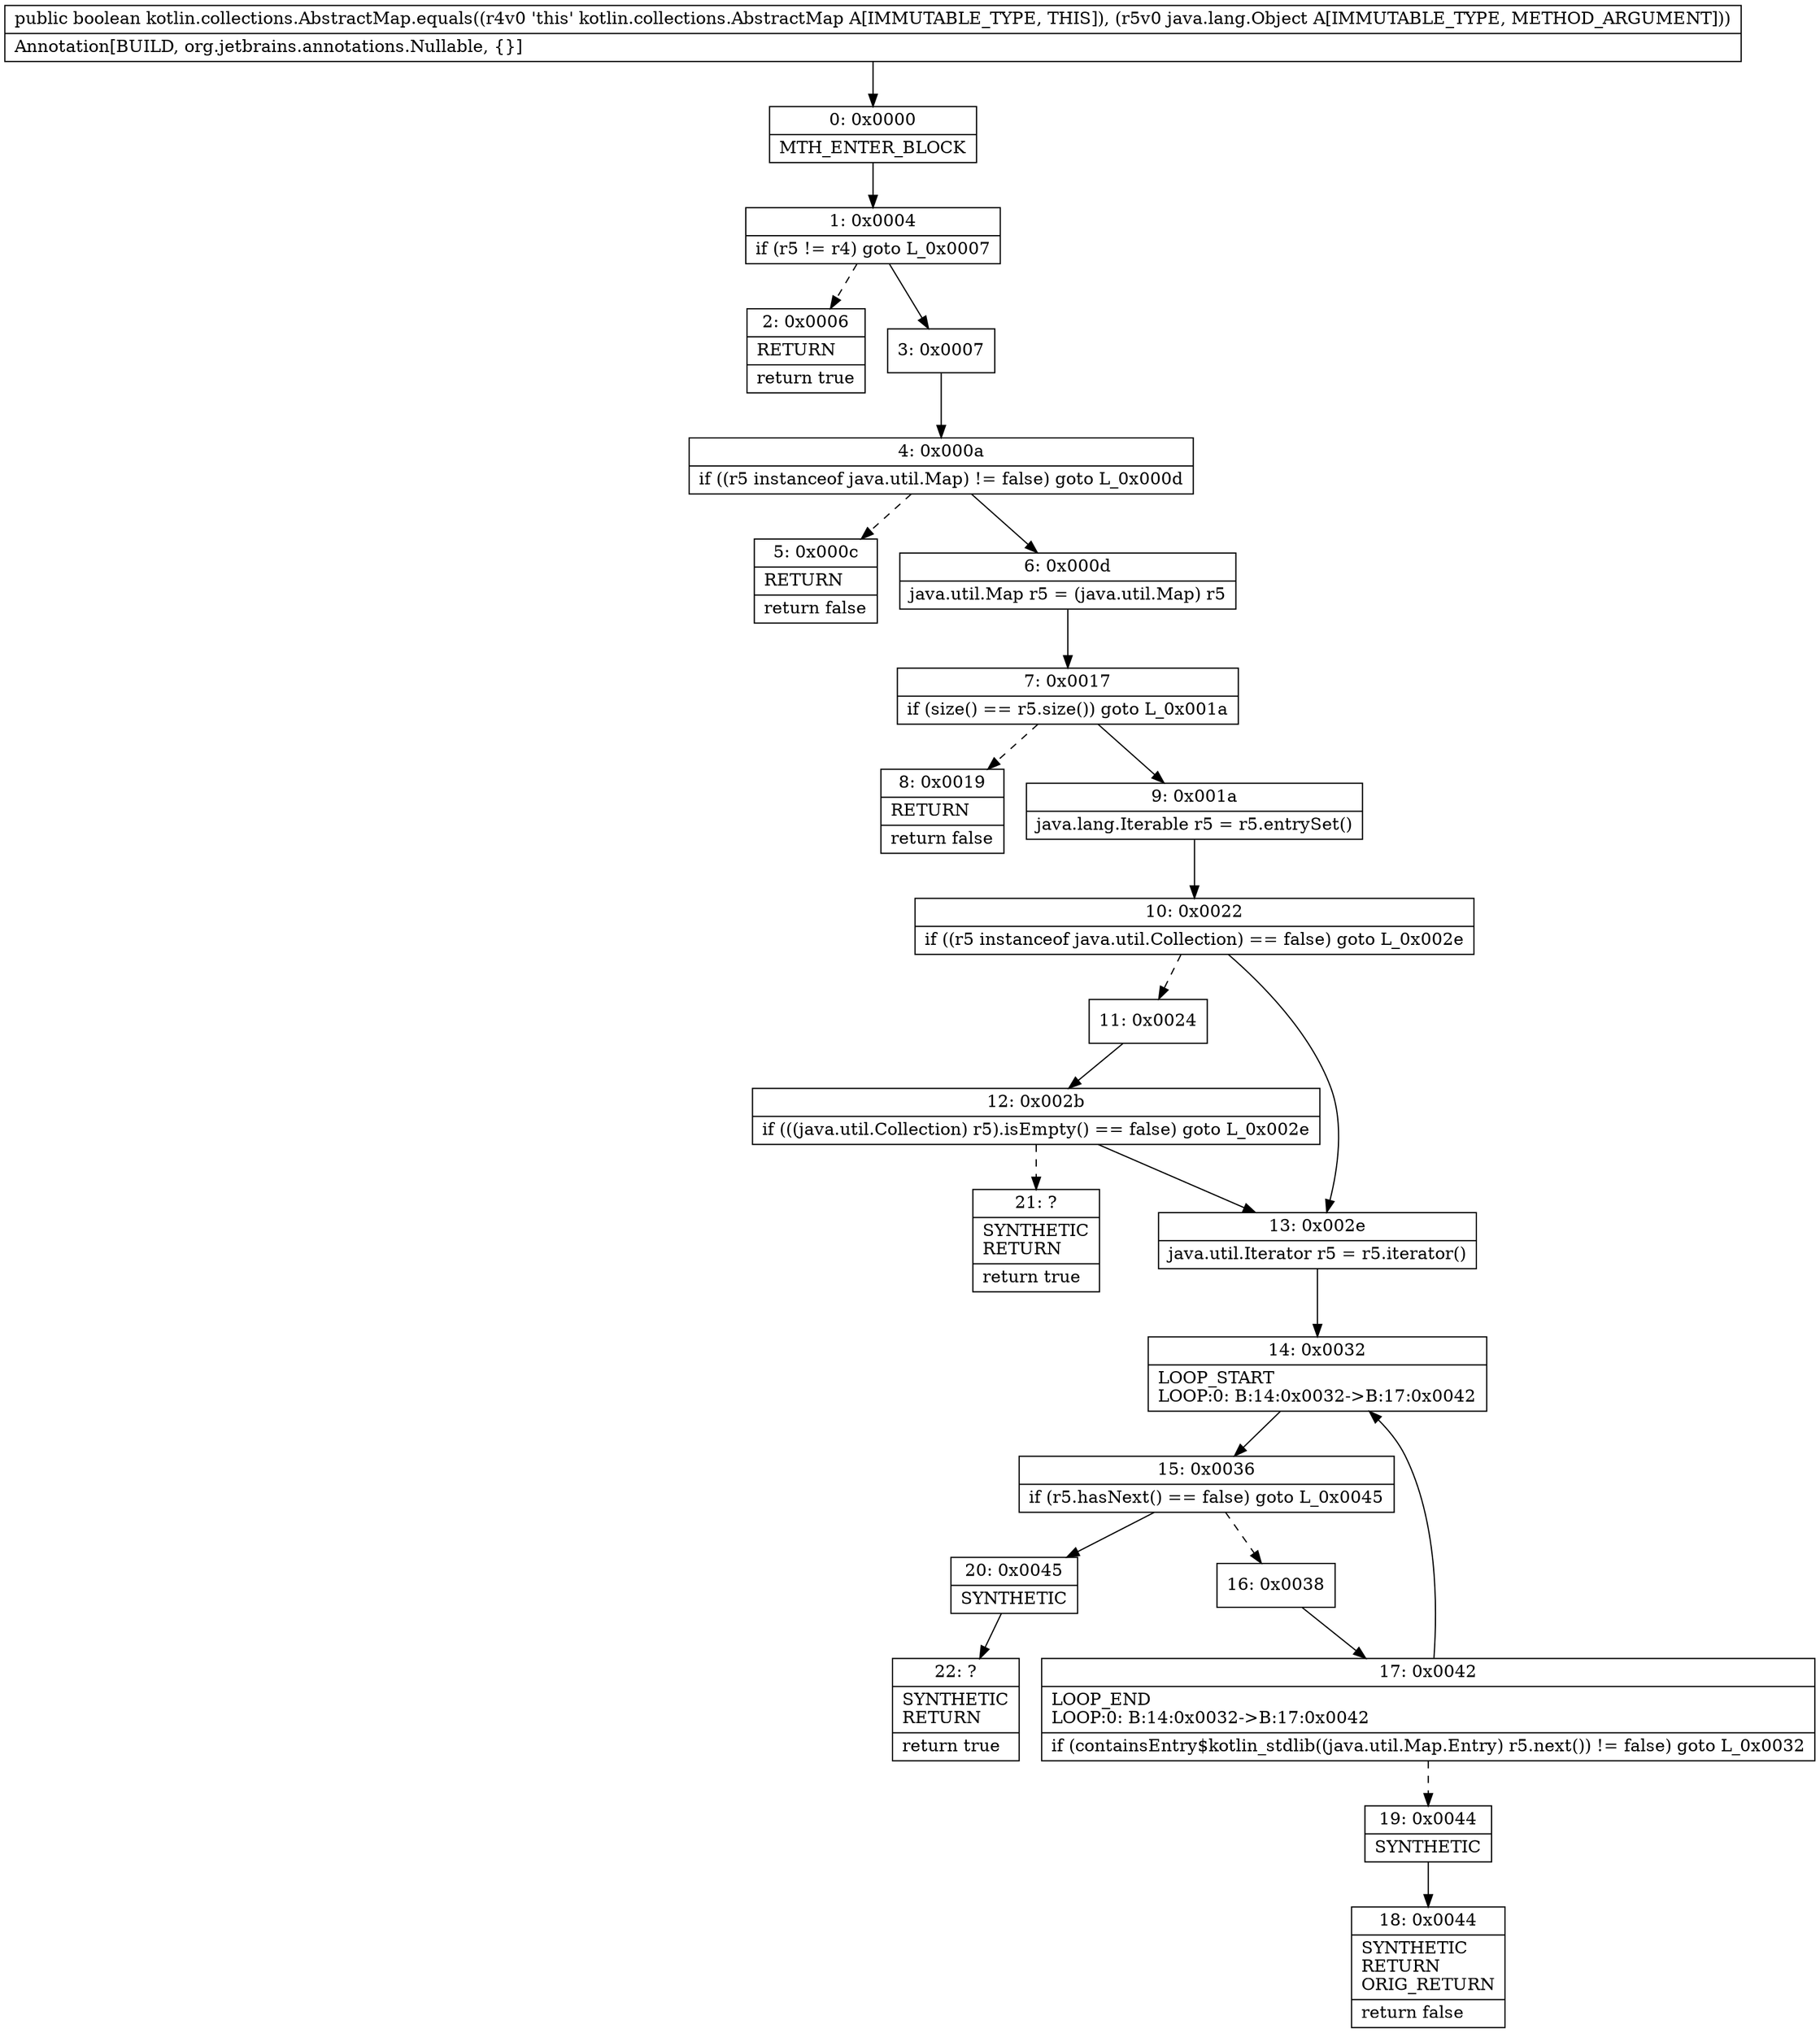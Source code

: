 digraph "CFG forkotlin.collections.AbstractMap.equals(Ljava\/lang\/Object;)Z" {
Node_0 [shape=record,label="{0\:\ 0x0000|MTH_ENTER_BLOCK\l}"];
Node_1 [shape=record,label="{1\:\ 0x0004|if (r5 != r4) goto L_0x0007\l}"];
Node_2 [shape=record,label="{2\:\ 0x0006|RETURN\l|return true\l}"];
Node_3 [shape=record,label="{3\:\ 0x0007}"];
Node_4 [shape=record,label="{4\:\ 0x000a|if ((r5 instanceof java.util.Map) != false) goto L_0x000d\l}"];
Node_5 [shape=record,label="{5\:\ 0x000c|RETURN\l|return false\l}"];
Node_6 [shape=record,label="{6\:\ 0x000d|java.util.Map r5 = (java.util.Map) r5\l}"];
Node_7 [shape=record,label="{7\:\ 0x0017|if (size() == r5.size()) goto L_0x001a\l}"];
Node_8 [shape=record,label="{8\:\ 0x0019|RETURN\l|return false\l}"];
Node_9 [shape=record,label="{9\:\ 0x001a|java.lang.Iterable r5 = r5.entrySet()\l}"];
Node_10 [shape=record,label="{10\:\ 0x0022|if ((r5 instanceof java.util.Collection) == false) goto L_0x002e\l}"];
Node_11 [shape=record,label="{11\:\ 0x0024}"];
Node_12 [shape=record,label="{12\:\ 0x002b|if (((java.util.Collection) r5).isEmpty() == false) goto L_0x002e\l}"];
Node_13 [shape=record,label="{13\:\ 0x002e|java.util.Iterator r5 = r5.iterator()\l}"];
Node_14 [shape=record,label="{14\:\ 0x0032|LOOP_START\lLOOP:0: B:14:0x0032\-\>B:17:0x0042\l}"];
Node_15 [shape=record,label="{15\:\ 0x0036|if (r5.hasNext() == false) goto L_0x0045\l}"];
Node_16 [shape=record,label="{16\:\ 0x0038}"];
Node_17 [shape=record,label="{17\:\ 0x0042|LOOP_END\lLOOP:0: B:14:0x0032\-\>B:17:0x0042\l|if (containsEntry$kotlin_stdlib((java.util.Map.Entry) r5.next()) != false) goto L_0x0032\l}"];
Node_18 [shape=record,label="{18\:\ 0x0044|SYNTHETIC\lRETURN\lORIG_RETURN\l|return false\l}"];
Node_19 [shape=record,label="{19\:\ 0x0044|SYNTHETIC\l}"];
Node_20 [shape=record,label="{20\:\ 0x0045|SYNTHETIC\l}"];
Node_21 [shape=record,label="{21\:\ ?|SYNTHETIC\lRETURN\l|return true\l}"];
Node_22 [shape=record,label="{22\:\ ?|SYNTHETIC\lRETURN\l|return true\l}"];
MethodNode[shape=record,label="{public boolean kotlin.collections.AbstractMap.equals((r4v0 'this' kotlin.collections.AbstractMap A[IMMUTABLE_TYPE, THIS]), (r5v0 java.lang.Object A[IMMUTABLE_TYPE, METHOD_ARGUMENT]))  | Annotation[BUILD, org.jetbrains.annotations.Nullable, \{\}]\l}"];
MethodNode -> Node_0;
Node_0 -> Node_1;
Node_1 -> Node_2[style=dashed];
Node_1 -> Node_3;
Node_3 -> Node_4;
Node_4 -> Node_5[style=dashed];
Node_4 -> Node_6;
Node_6 -> Node_7;
Node_7 -> Node_8[style=dashed];
Node_7 -> Node_9;
Node_9 -> Node_10;
Node_10 -> Node_11[style=dashed];
Node_10 -> Node_13;
Node_11 -> Node_12;
Node_12 -> Node_13;
Node_12 -> Node_21[style=dashed];
Node_13 -> Node_14;
Node_14 -> Node_15;
Node_15 -> Node_16[style=dashed];
Node_15 -> Node_20;
Node_16 -> Node_17;
Node_17 -> Node_14;
Node_17 -> Node_19[style=dashed];
Node_19 -> Node_18;
Node_20 -> Node_22;
}

